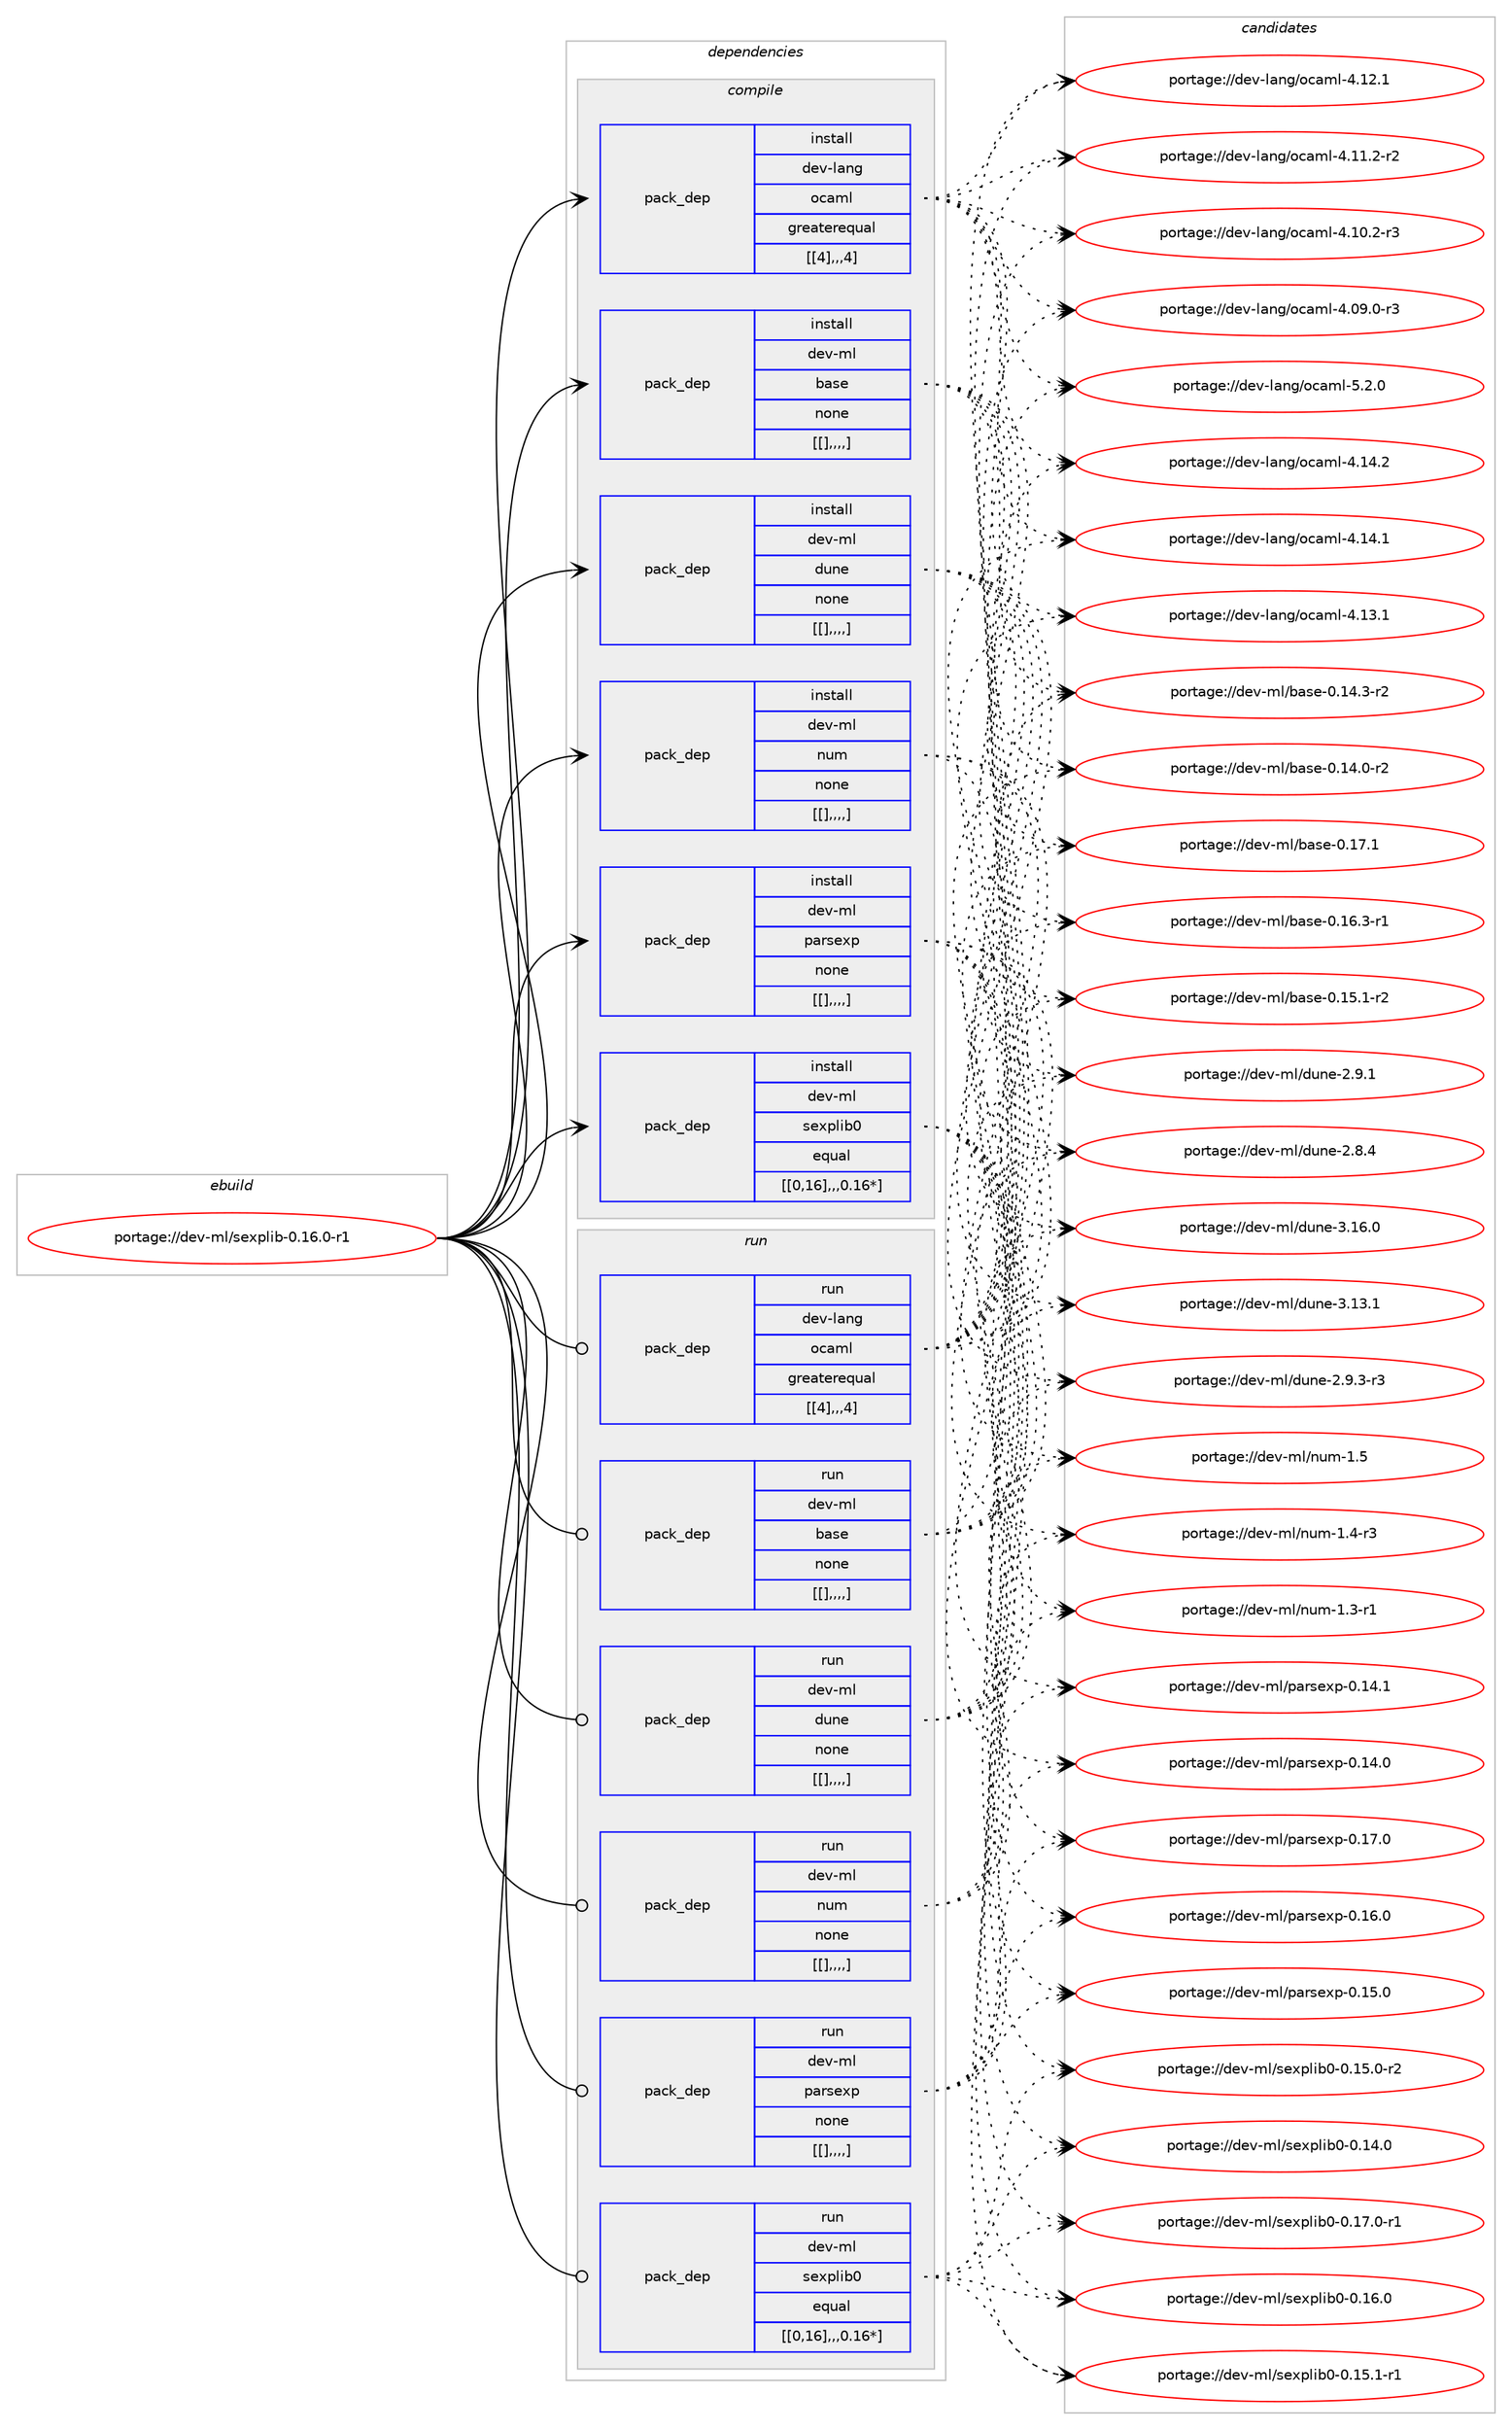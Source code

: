 digraph prolog {

# *************
# Graph options
# *************

newrank=true;
concentrate=true;
compound=true;
graph [rankdir=LR,fontname=Helvetica,fontsize=10,ranksep=1.5];#, ranksep=2.5, nodesep=0.2];
edge  [arrowhead=vee];
node  [fontname=Helvetica,fontsize=10];

# **********
# The ebuild
# **********

subgraph cluster_leftcol {
color=gray;
label=<<i>ebuild</i>>;
id [label="portage://dev-ml/sexplib-0.16.0-r1", color=red, width=4, href="../dev-ml/sexplib-0.16.0-r1.svg"];
}

# ****************
# The dependencies
# ****************

subgraph cluster_midcol {
color=gray;
label=<<i>dependencies</i>>;
subgraph cluster_compile {
fillcolor="#eeeeee";
style=filled;
label=<<i>compile</i>>;
subgraph pack94113 {
dependency125548 [label=<<TABLE BORDER="0" CELLBORDER="1" CELLSPACING="0" CELLPADDING="4" WIDTH="220"><TR><TD ROWSPAN="6" CELLPADDING="30">pack_dep</TD></TR><TR><TD WIDTH="110">install</TD></TR><TR><TD>dev-lang</TD></TR><TR><TD>ocaml</TD></TR><TR><TD>greaterequal</TD></TR><TR><TD>[[4],,,4]</TD></TR></TABLE>>, shape=none, color=blue];
}
id:e -> dependency125548:w [weight=20,style="solid",arrowhead="vee"];
subgraph pack94114 {
dependency125549 [label=<<TABLE BORDER="0" CELLBORDER="1" CELLSPACING="0" CELLPADDING="4" WIDTH="220"><TR><TD ROWSPAN="6" CELLPADDING="30">pack_dep</TD></TR><TR><TD WIDTH="110">install</TD></TR><TR><TD>dev-ml</TD></TR><TR><TD>base</TD></TR><TR><TD>none</TD></TR><TR><TD>[[],,,,]</TD></TR></TABLE>>, shape=none, color=blue];
}
id:e -> dependency125549:w [weight=20,style="solid",arrowhead="vee"];
subgraph pack94115 {
dependency125550 [label=<<TABLE BORDER="0" CELLBORDER="1" CELLSPACING="0" CELLPADDING="4" WIDTH="220"><TR><TD ROWSPAN="6" CELLPADDING="30">pack_dep</TD></TR><TR><TD WIDTH="110">install</TD></TR><TR><TD>dev-ml</TD></TR><TR><TD>dune</TD></TR><TR><TD>none</TD></TR><TR><TD>[[],,,,]</TD></TR></TABLE>>, shape=none, color=blue];
}
id:e -> dependency125550:w [weight=20,style="solid",arrowhead="vee"];
subgraph pack94116 {
dependency125551 [label=<<TABLE BORDER="0" CELLBORDER="1" CELLSPACING="0" CELLPADDING="4" WIDTH="220"><TR><TD ROWSPAN="6" CELLPADDING="30">pack_dep</TD></TR><TR><TD WIDTH="110">install</TD></TR><TR><TD>dev-ml</TD></TR><TR><TD>num</TD></TR><TR><TD>none</TD></TR><TR><TD>[[],,,,]</TD></TR></TABLE>>, shape=none, color=blue];
}
id:e -> dependency125551:w [weight=20,style="solid",arrowhead="vee"];
subgraph pack94117 {
dependency125552 [label=<<TABLE BORDER="0" CELLBORDER="1" CELLSPACING="0" CELLPADDING="4" WIDTH="220"><TR><TD ROWSPAN="6" CELLPADDING="30">pack_dep</TD></TR><TR><TD WIDTH="110">install</TD></TR><TR><TD>dev-ml</TD></TR><TR><TD>parsexp</TD></TR><TR><TD>none</TD></TR><TR><TD>[[],,,,]</TD></TR></TABLE>>, shape=none, color=blue];
}
id:e -> dependency125552:w [weight=20,style="solid",arrowhead="vee"];
subgraph pack94118 {
dependency125553 [label=<<TABLE BORDER="0" CELLBORDER="1" CELLSPACING="0" CELLPADDING="4" WIDTH="220"><TR><TD ROWSPAN="6" CELLPADDING="30">pack_dep</TD></TR><TR><TD WIDTH="110">install</TD></TR><TR><TD>dev-ml</TD></TR><TR><TD>sexplib0</TD></TR><TR><TD>equal</TD></TR><TR><TD>[[0,16],,,0.16*]</TD></TR></TABLE>>, shape=none, color=blue];
}
id:e -> dependency125553:w [weight=20,style="solid",arrowhead="vee"];
}
subgraph cluster_compileandrun {
fillcolor="#eeeeee";
style=filled;
label=<<i>compile and run</i>>;
}
subgraph cluster_run {
fillcolor="#eeeeee";
style=filled;
label=<<i>run</i>>;
subgraph pack94119 {
dependency125554 [label=<<TABLE BORDER="0" CELLBORDER="1" CELLSPACING="0" CELLPADDING="4" WIDTH="220"><TR><TD ROWSPAN="6" CELLPADDING="30">pack_dep</TD></TR><TR><TD WIDTH="110">run</TD></TR><TR><TD>dev-lang</TD></TR><TR><TD>ocaml</TD></TR><TR><TD>greaterequal</TD></TR><TR><TD>[[4],,,4]</TD></TR></TABLE>>, shape=none, color=blue];
}
id:e -> dependency125554:w [weight=20,style="solid",arrowhead="odot"];
subgraph pack94120 {
dependency125555 [label=<<TABLE BORDER="0" CELLBORDER="1" CELLSPACING="0" CELLPADDING="4" WIDTH="220"><TR><TD ROWSPAN="6" CELLPADDING="30">pack_dep</TD></TR><TR><TD WIDTH="110">run</TD></TR><TR><TD>dev-ml</TD></TR><TR><TD>base</TD></TR><TR><TD>none</TD></TR><TR><TD>[[],,,,]</TD></TR></TABLE>>, shape=none, color=blue];
}
id:e -> dependency125555:w [weight=20,style="solid",arrowhead="odot"];
subgraph pack94121 {
dependency125556 [label=<<TABLE BORDER="0" CELLBORDER="1" CELLSPACING="0" CELLPADDING="4" WIDTH="220"><TR><TD ROWSPAN="6" CELLPADDING="30">pack_dep</TD></TR><TR><TD WIDTH="110">run</TD></TR><TR><TD>dev-ml</TD></TR><TR><TD>dune</TD></TR><TR><TD>none</TD></TR><TR><TD>[[],,,,]</TD></TR></TABLE>>, shape=none, color=blue];
}
id:e -> dependency125556:w [weight=20,style="solid",arrowhead="odot"];
subgraph pack94122 {
dependency125557 [label=<<TABLE BORDER="0" CELLBORDER="1" CELLSPACING="0" CELLPADDING="4" WIDTH="220"><TR><TD ROWSPAN="6" CELLPADDING="30">pack_dep</TD></TR><TR><TD WIDTH="110">run</TD></TR><TR><TD>dev-ml</TD></TR><TR><TD>num</TD></TR><TR><TD>none</TD></TR><TR><TD>[[],,,,]</TD></TR></TABLE>>, shape=none, color=blue];
}
id:e -> dependency125557:w [weight=20,style="solid",arrowhead="odot"];
subgraph pack94123 {
dependency125558 [label=<<TABLE BORDER="0" CELLBORDER="1" CELLSPACING="0" CELLPADDING="4" WIDTH="220"><TR><TD ROWSPAN="6" CELLPADDING="30">pack_dep</TD></TR><TR><TD WIDTH="110">run</TD></TR><TR><TD>dev-ml</TD></TR><TR><TD>parsexp</TD></TR><TR><TD>none</TD></TR><TR><TD>[[],,,,]</TD></TR></TABLE>>, shape=none, color=blue];
}
id:e -> dependency125558:w [weight=20,style="solid",arrowhead="odot"];
subgraph pack94124 {
dependency125559 [label=<<TABLE BORDER="0" CELLBORDER="1" CELLSPACING="0" CELLPADDING="4" WIDTH="220"><TR><TD ROWSPAN="6" CELLPADDING="30">pack_dep</TD></TR><TR><TD WIDTH="110">run</TD></TR><TR><TD>dev-ml</TD></TR><TR><TD>sexplib0</TD></TR><TR><TD>equal</TD></TR><TR><TD>[[0,16],,,0.16*]</TD></TR></TABLE>>, shape=none, color=blue];
}
id:e -> dependency125559:w [weight=20,style="solid",arrowhead="odot"];
}
}

# **************
# The candidates
# **************

subgraph cluster_choices {
rank=same;
color=gray;
label=<<i>candidates</i>>;

subgraph choice94113 {
color=black;
nodesep=1;
choice1001011184510897110103471119997109108455346504648 [label="portage://dev-lang/ocaml-5.2.0", color=red, width=4,href="../dev-lang/ocaml-5.2.0.svg"];
choice100101118451089711010347111999710910845524649524650 [label="portage://dev-lang/ocaml-4.14.2", color=red, width=4,href="../dev-lang/ocaml-4.14.2.svg"];
choice100101118451089711010347111999710910845524649524649 [label="portage://dev-lang/ocaml-4.14.1", color=red, width=4,href="../dev-lang/ocaml-4.14.1.svg"];
choice100101118451089711010347111999710910845524649514649 [label="portage://dev-lang/ocaml-4.13.1", color=red, width=4,href="../dev-lang/ocaml-4.13.1.svg"];
choice100101118451089711010347111999710910845524649504649 [label="portage://dev-lang/ocaml-4.12.1", color=red, width=4,href="../dev-lang/ocaml-4.12.1.svg"];
choice1001011184510897110103471119997109108455246494946504511450 [label="portage://dev-lang/ocaml-4.11.2-r2", color=red, width=4,href="../dev-lang/ocaml-4.11.2-r2.svg"];
choice1001011184510897110103471119997109108455246494846504511451 [label="portage://dev-lang/ocaml-4.10.2-r3", color=red, width=4,href="../dev-lang/ocaml-4.10.2-r3.svg"];
choice1001011184510897110103471119997109108455246485746484511451 [label="portage://dev-lang/ocaml-4.09.0-r3", color=red, width=4,href="../dev-lang/ocaml-4.09.0-r3.svg"];
dependency125548:e -> choice1001011184510897110103471119997109108455346504648:w [style=dotted,weight="100"];
dependency125548:e -> choice100101118451089711010347111999710910845524649524650:w [style=dotted,weight="100"];
dependency125548:e -> choice100101118451089711010347111999710910845524649524649:w [style=dotted,weight="100"];
dependency125548:e -> choice100101118451089711010347111999710910845524649514649:w [style=dotted,weight="100"];
dependency125548:e -> choice100101118451089711010347111999710910845524649504649:w [style=dotted,weight="100"];
dependency125548:e -> choice1001011184510897110103471119997109108455246494946504511450:w [style=dotted,weight="100"];
dependency125548:e -> choice1001011184510897110103471119997109108455246494846504511451:w [style=dotted,weight="100"];
dependency125548:e -> choice1001011184510897110103471119997109108455246485746484511451:w [style=dotted,weight="100"];
}
subgraph choice94114 {
color=black;
nodesep=1;
choice1001011184510910847989711510145484649554649 [label="portage://dev-ml/base-0.17.1", color=red, width=4,href="../dev-ml/base-0.17.1.svg"];
choice10010111845109108479897115101454846495446514511449 [label="portage://dev-ml/base-0.16.3-r1", color=red, width=4,href="../dev-ml/base-0.16.3-r1.svg"];
choice10010111845109108479897115101454846495346494511450 [label="portage://dev-ml/base-0.15.1-r2", color=red, width=4,href="../dev-ml/base-0.15.1-r2.svg"];
choice10010111845109108479897115101454846495246514511450 [label="portage://dev-ml/base-0.14.3-r2", color=red, width=4,href="../dev-ml/base-0.14.3-r2.svg"];
choice10010111845109108479897115101454846495246484511450 [label="portage://dev-ml/base-0.14.0-r2", color=red, width=4,href="../dev-ml/base-0.14.0-r2.svg"];
dependency125549:e -> choice1001011184510910847989711510145484649554649:w [style=dotted,weight="100"];
dependency125549:e -> choice10010111845109108479897115101454846495446514511449:w [style=dotted,weight="100"];
dependency125549:e -> choice10010111845109108479897115101454846495346494511450:w [style=dotted,weight="100"];
dependency125549:e -> choice10010111845109108479897115101454846495246514511450:w [style=dotted,weight="100"];
dependency125549:e -> choice10010111845109108479897115101454846495246484511450:w [style=dotted,weight="100"];
}
subgraph choice94115 {
color=black;
nodesep=1;
choice100101118451091084710011711010145514649544648 [label="portage://dev-ml/dune-3.16.0", color=red, width=4,href="../dev-ml/dune-3.16.0.svg"];
choice100101118451091084710011711010145514649514649 [label="portage://dev-ml/dune-3.13.1", color=red, width=4,href="../dev-ml/dune-3.13.1.svg"];
choice10010111845109108471001171101014550465746514511451 [label="portage://dev-ml/dune-2.9.3-r3", color=red, width=4,href="../dev-ml/dune-2.9.3-r3.svg"];
choice1001011184510910847100117110101455046574649 [label="portage://dev-ml/dune-2.9.1", color=red, width=4,href="../dev-ml/dune-2.9.1.svg"];
choice1001011184510910847100117110101455046564652 [label="portage://dev-ml/dune-2.8.4", color=red, width=4,href="../dev-ml/dune-2.8.4.svg"];
dependency125550:e -> choice100101118451091084710011711010145514649544648:w [style=dotted,weight="100"];
dependency125550:e -> choice100101118451091084710011711010145514649514649:w [style=dotted,weight="100"];
dependency125550:e -> choice10010111845109108471001171101014550465746514511451:w [style=dotted,weight="100"];
dependency125550:e -> choice1001011184510910847100117110101455046574649:w [style=dotted,weight="100"];
dependency125550:e -> choice1001011184510910847100117110101455046564652:w [style=dotted,weight="100"];
}
subgraph choice94116 {
color=black;
nodesep=1;
choice100101118451091084711011710945494653 [label="portage://dev-ml/num-1.5", color=red, width=4,href="../dev-ml/num-1.5.svg"];
choice1001011184510910847110117109454946524511451 [label="portage://dev-ml/num-1.4-r3", color=red, width=4,href="../dev-ml/num-1.4-r3.svg"];
choice1001011184510910847110117109454946514511449 [label="portage://dev-ml/num-1.3-r1", color=red, width=4,href="../dev-ml/num-1.3-r1.svg"];
dependency125551:e -> choice100101118451091084711011710945494653:w [style=dotted,weight="100"];
dependency125551:e -> choice1001011184510910847110117109454946524511451:w [style=dotted,weight="100"];
dependency125551:e -> choice1001011184510910847110117109454946514511449:w [style=dotted,weight="100"];
}
subgraph choice94117 {
color=black;
nodesep=1;
choice10010111845109108471129711411510112011245484649554648 [label="portage://dev-ml/parsexp-0.17.0", color=red, width=4,href="../dev-ml/parsexp-0.17.0.svg"];
choice10010111845109108471129711411510112011245484649544648 [label="portage://dev-ml/parsexp-0.16.0", color=red, width=4,href="../dev-ml/parsexp-0.16.0.svg"];
choice10010111845109108471129711411510112011245484649534648 [label="portage://dev-ml/parsexp-0.15.0", color=red, width=4,href="../dev-ml/parsexp-0.15.0.svg"];
choice10010111845109108471129711411510112011245484649524649 [label="portage://dev-ml/parsexp-0.14.1", color=red, width=4,href="../dev-ml/parsexp-0.14.1.svg"];
choice10010111845109108471129711411510112011245484649524648 [label="portage://dev-ml/parsexp-0.14.0", color=red, width=4,href="../dev-ml/parsexp-0.14.0.svg"];
dependency125552:e -> choice10010111845109108471129711411510112011245484649554648:w [style=dotted,weight="100"];
dependency125552:e -> choice10010111845109108471129711411510112011245484649544648:w [style=dotted,weight="100"];
dependency125552:e -> choice10010111845109108471129711411510112011245484649534648:w [style=dotted,weight="100"];
dependency125552:e -> choice10010111845109108471129711411510112011245484649524649:w [style=dotted,weight="100"];
dependency125552:e -> choice10010111845109108471129711411510112011245484649524648:w [style=dotted,weight="100"];
}
subgraph choice94118 {
color=black;
nodesep=1;
choice10010111845109108471151011201121081059848454846495546484511449 [label="portage://dev-ml/sexplib0-0.17.0-r1", color=red, width=4,href="../dev-ml/sexplib0-0.17.0-r1.svg"];
choice1001011184510910847115101120112108105984845484649544648 [label="portage://dev-ml/sexplib0-0.16.0", color=red, width=4,href="../dev-ml/sexplib0-0.16.0.svg"];
choice10010111845109108471151011201121081059848454846495346494511449 [label="portage://dev-ml/sexplib0-0.15.1-r1", color=red, width=4,href="../dev-ml/sexplib0-0.15.1-r1.svg"];
choice10010111845109108471151011201121081059848454846495346484511450 [label="portage://dev-ml/sexplib0-0.15.0-r2", color=red, width=4,href="../dev-ml/sexplib0-0.15.0-r2.svg"];
choice1001011184510910847115101120112108105984845484649524648 [label="portage://dev-ml/sexplib0-0.14.0", color=red, width=4,href="../dev-ml/sexplib0-0.14.0.svg"];
dependency125553:e -> choice10010111845109108471151011201121081059848454846495546484511449:w [style=dotted,weight="100"];
dependency125553:e -> choice1001011184510910847115101120112108105984845484649544648:w [style=dotted,weight="100"];
dependency125553:e -> choice10010111845109108471151011201121081059848454846495346494511449:w [style=dotted,weight="100"];
dependency125553:e -> choice10010111845109108471151011201121081059848454846495346484511450:w [style=dotted,weight="100"];
dependency125553:e -> choice1001011184510910847115101120112108105984845484649524648:w [style=dotted,weight="100"];
}
subgraph choice94119 {
color=black;
nodesep=1;
choice1001011184510897110103471119997109108455346504648 [label="portage://dev-lang/ocaml-5.2.0", color=red, width=4,href="../dev-lang/ocaml-5.2.0.svg"];
choice100101118451089711010347111999710910845524649524650 [label="portage://dev-lang/ocaml-4.14.2", color=red, width=4,href="../dev-lang/ocaml-4.14.2.svg"];
choice100101118451089711010347111999710910845524649524649 [label="portage://dev-lang/ocaml-4.14.1", color=red, width=4,href="../dev-lang/ocaml-4.14.1.svg"];
choice100101118451089711010347111999710910845524649514649 [label="portage://dev-lang/ocaml-4.13.1", color=red, width=4,href="../dev-lang/ocaml-4.13.1.svg"];
choice100101118451089711010347111999710910845524649504649 [label="portage://dev-lang/ocaml-4.12.1", color=red, width=4,href="../dev-lang/ocaml-4.12.1.svg"];
choice1001011184510897110103471119997109108455246494946504511450 [label="portage://dev-lang/ocaml-4.11.2-r2", color=red, width=4,href="../dev-lang/ocaml-4.11.2-r2.svg"];
choice1001011184510897110103471119997109108455246494846504511451 [label="portage://dev-lang/ocaml-4.10.2-r3", color=red, width=4,href="../dev-lang/ocaml-4.10.2-r3.svg"];
choice1001011184510897110103471119997109108455246485746484511451 [label="portage://dev-lang/ocaml-4.09.0-r3", color=red, width=4,href="../dev-lang/ocaml-4.09.0-r3.svg"];
dependency125554:e -> choice1001011184510897110103471119997109108455346504648:w [style=dotted,weight="100"];
dependency125554:e -> choice100101118451089711010347111999710910845524649524650:w [style=dotted,weight="100"];
dependency125554:e -> choice100101118451089711010347111999710910845524649524649:w [style=dotted,weight="100"];
dependency125554:e -> choice100101118451089711010347111999710910845524649514649:w [style=dotted,weight="100"];
dependency125554:e -> choice100101118451089711010347111999710910845524649504649:w [style=dotted,weight="100"];
dependency125554:e -> choice1001011184510897110103471119997109108455246494946504511450:w [style=dotted,weight="100"];
dependency125554:e -> choice1001011184510897110103471119997109108455246494846504511451:w [style=dotted,weight="100"];
dependency125554:e -> choice1001011184510897110103471119997109108455246485746484511451:w [style=dotted,weight="100"];
}
subgraph choice94120 {
color=black;
nodesep=1;
choice1001011184510910847989711510145484649554649 [label="portage://dev-ml/base-0.17.1", color=red, width=4,href="../dev-ml/base-0.17.1.svg"];
choice10010111845109108479897115101454846495446514511449 [label="portage://dev-ml/base-0.16.3-r1", color=red, width=4,href="../dev-ml/base-0.16.3-r1.svg"];
choice10010111845109108479897115101454846495346494511450 [label="portage://dev-ml/base-0.15.1-r2", color=red, width=4,href="../dev-ml/base-0.15.1-r2.svg"];
choice10010111845109108479897115101454846495246514511450 [label="portage://dev-ml/base-0.14.3-r2", color=red, width=4,href="../dev-ml/base-0.14.3-r2.svg"];
choice10010111845109108479897115101454846495246484511450 [label="portage://dev-ml/base-0.14.0-r2", color=red, width=4,href="../dev-ml/base-0.14.0-r2.svg"];
dependency125555:e -> choice1001011184510910847989711510145484649554649:w [style=dotted,weight="100"];
dependency125555:e -> choice10010111845109108479897115101454846495446514511449:w [style=dotted,weight="100"];
dependency125555:e -> choice10010111845109108479897115101454846495346494511450:w [style=dotted,weight="100"];
dependency125555:e -> choice10010111845109108479897115101454846495246514511450:w [style=dotted,weight="100"];
dependency125555:e -> choice10010111845109108479897115101454846495246484511450:w [style=dotted,weight="100"];
}
subgraph choice94121 {
color=black;
nodesep=1;
choice100101118451091084710011711010145514649544648 [label="portage://dev-ml/dune-3.16.0", color=red, width=4,href="../dev-ml/dune-3.16.0.svg"];
choice100101118451091084710011711010145514649514649 [label="portage://dev-ml/dune-3.13.1", color=red, width=4,href="../dev-ml/dune-3.13.1.svg"];
choice10010111845109108471001171101014550465746514511451 [label="portage://dev-ml/dune-2.9.3-r3", color=red, width=4,href="../dev-ml/dune-2.9.3-r3.svg"];
choice1001011184510910847100117110101455046574649 [label="portage://dev-ml/dune-2.9.1", color=red, width=4,href="../dev-ml/dune-2.9.1.svg"];
choice1001011184510910847100117110101455046564652 [label="portage://dev-ml/dune-2.8.4", color=red, width=4,href="../dev-ml/dune-2.8.4.svg"];
dependency125556:e -> choice100101118451091084710011711010145514649544648:w [style=dotted,weight="100"];
dependency125556:e -> choice100101118451091084710011711010145514649514649:w [style=dotted,weight="100"];
dependency125556:e -> choice10010111845109108471001171101014550465746514511451:w [style=dotted,weight="100"];
dependency125556:e -> choice1001011184510910847100117110101455046574649:w [style=dotted,weight="100"];
dependency125556:e -> choice1001011184510910847100117110101455046564652:w [style=dotted,weight="100"];
}
subgraph choice94122 {
color=black;
nodesep=1;
choice100101118451091084711011710945494653 [label="portage://dev-ml/num-1.5", color=red, width=4,href="../dev-ml/num-1.5.svg"];
choice1001011184510910847110117109454946524511451 [label="portage://dev-ml/num-1.4-r3", color=red, width=4,href="../dev-ml/num-1.4-r3.svg"];
choice1001011184510910847110117109454946514511449 [label="portage://dev-ml/num-1.3-r1", color=red, width=4,href="../dev-ml/num-1.3-r1.svg"];
dependency125557:e -> choice100101118451091084711011710945494653:w [style=dotted,weight="100"];
dependency125557:e -> choice1001011184510910847110117109454946524511451:w [style=dotted,weight="100"];
dependency125557:e -> choice1001011184510910847110117109454946514511449:w [style=dotted,weight="100"];
}
subgraph choice94123 {
color=black;
nodesep=1;
choice10010111845109108471129711411510112011245484649554648 [label="portage://dev-ml/parsexp-0.17.0", color=red, width=4,href="../dev-ml/parsexp-0.17.0.svg"];
choice10010111845109108471129711411510112011245484649544648 [label="portage://dev-ml/parsexp-0.16.0", color=red, width=4,href="../dev-ml/parsexp-0.16.0.svg"];
choice10010111845109108471129711411510112011245484649534648 [label="portage://dev-ml/parsexp-0.15.0", color=red, width=4,href="../dev-ml/parsexp-0.15.0.svg"];
choice10010111845109108471129711411510112011245484649524649 [label="portage://dev-ml/parsexp-0.14.1", color=red, width=4,href="../dev-ml/parsexp-0.14.1.svg"];
choice10010111845109108471129711411510112011245484649524648 [label="portage://dev-ml/parsexp-0.14.0", color=red, width=4,href="../dev-ml/parsexp-0.14.0.svg"];
dependency125558:e -> choice10010111845109108471129711411510112011245484649554648:w [style=dotted,weight="100"];
dependency125558:e -> choice10010111845109108471129711411510112011245484649544648:w [style=dotted,weight="100"];
dependency125558:e -> choice10010111845109108471129711411510112011245484649534648:w [style=dotted,weight="100"];
dependency125558:e -> choice10010111845109108471129711411510112011245484649524649:w [style=dotted,weight="100"];
dependency125558:e -> choice10010111845109108471129711411510112011245484649524648:w [style=dotted,weight="100"];
}
subgraph choice94124 {
color=black;
nodesep=1;
choice10010111845109108471151011201121081059848454846495546484511449 [label="portage://dev-ml/sexplib0-0.17.0-r1", color=red, width=4,href="../dev-ml/sexplib0-0.17.0-r1.svg"];
choice1001011184510910847115101120112108105984845484649544648 [label="portage://dev-ml/sexplib0-0.16.0", color=red, width=4,href="../dev-ml/sexplib0-0.16.0.svg"];
choice10010111845109108471151011201121081059848454846495346494511449 [label="portage://dev-ml/sexplib0-0.15.1-r1", color=red, width=4,href="../dev-ml/sexplib0-0.15.1-r1.svg"];
choice10010111845109108471151011201121081059848454846495346484511450 [label="portage://dev-ml/sexplib0-0.15.0-r2", color=red, width=4,href="../dev-ml/sexplib0-0.15.0-r2.svg"];
choice1001011184510910847115101120112108105984845484649524648 [label="portage://dev-ml/sexplib0-0.14.0", color=red, width=4,href="../dev-ml/sexplib0-0.14.0.svg"];
dependency125559:e -> choice10010111845109108471151011201121081059848454846495546484511449:w [style=dotted,weight="100"];
dependency125559:e -> choice1001011184510910847115101120112108105984845484649544648:w [style=dotted,weight="100"];
dependency125559:e -> choice10010111845109108471151011201121081059848454846495346494511449:w [style=dotted,weight="100"];
dependency125559:e -> choice10010111845109108471151011201121081059848454846495346484511450:w [style=dotted,weight="100"];
dependency125559:e -> choice1001011184510910847115101120112108105984845484649524648:w [style=dotted,weight="100"];
}
}

}
